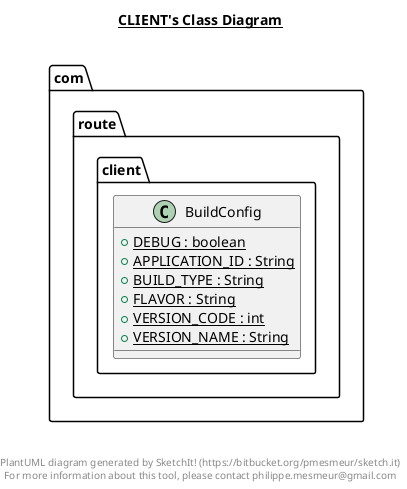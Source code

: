 @startuml

title __CLIENT's Class Diagram__\n

  package com.route.client {
    class BuildConfig {
        {static} + DEBUG : boolean
        {static} + APPLICATION_ID : String
        {static} + BUILD_TYPE : String
        {static} + FLAVOR : String
        {static} + VERSION_CODE : int
        {static} + VERSION_NAME : String
    }
  }
  



right footer


PlantUML diagram generated by SketchIt! (https://bitbucket.org/pmesmeur/sketch.it)
For more information about this tool, please contact philippe.mesmeur@gmail.com
endfooter

@enduml

